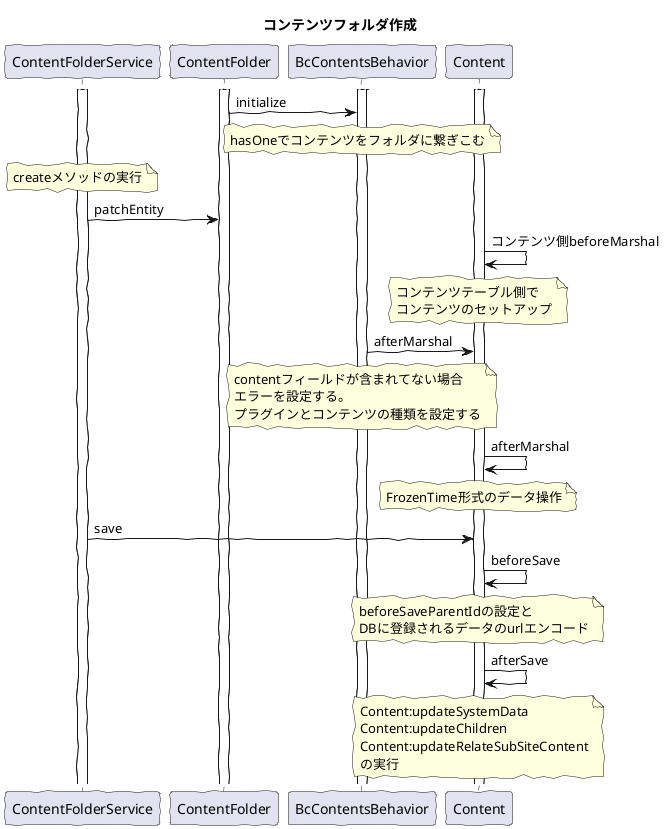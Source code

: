 @startuml
skinparam handwritten true
skinparam backgroundColor white

title コンテンツフォルダ作成

participant "ContentFolderService" as Service
participant "ContentFolder" as Folder
participant "BcContentsBehavior" as Behavior
participant "Content" as Content

activate Service
activate Folder
activate Behavior
activate Content

Folder -> Behavior : initialize
note over Behavior
hasOneでコンテンツをフォルダに繋ぎこむ
endnote

note over Service
createメソッドの実行
endnote

Service -> Folder : patchEntity


Content -> Content: コンテンツ側beforeMarshal
note over Content
コンテンツテーブル側で
コンテンツのセットアップ
endnote

Behavior -> Content : afterMarshal
note over Behavior
contentフィールドが含まれてない場合
エラーを設定する。
プラグインとコンテンツの種類を設定する
endnote


Content -> Content : afterMarshal
note over Content
FrozenTime形式のデータ操作
endnote

Service -> Content : save

Content -> Content : beforeSave
note over Content
beforeSaveParentIdの設定と
DBに登録されるデータのurlエンコード
endnote

Content -> Content : afterSave
note over Content
Content:updateSystemData
Content:updateChildren
Content:updateRelateSubSiteContent
の実行
endnote
@enduml